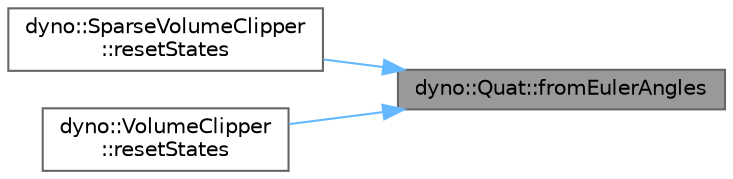 digraph "dyno::Quat::fromEulerAngles"
{
 // LATEX_PDF_SIZE
  bgcolor="transparent";
  edge [fontname=Helvetica,fontsize=10,labelfontname=Helvetica,labelfontsize=10];
  node [fontname=Helvetica,fontsize=10,shape=box,height=0.2,width=0.4];
  rankdir="RL";
  Node1 [id="Node000001",label="dyno::Quat::fromEulerAngles",height=0.2,width=0.4,color="gray40", fillcolor="grey60", style="filled", fontcolor="black",tooltip=" "];
  Node1 -> Node2 [id="edge1_Node000001_Node000002",dir="back",color="steelblue1",style="solid",tooltip=" "];
  Node2 [id="Node000002",label="dyno::SparseVolumeClipper\l::resetStates",height=0.2,width=0.4,color="grey40", fillcolor="white", style="filled",URL="$classdyno_1_1_sparse_volume_clipper.html#af9920d7d1d3e824e0d8e891be0c5663f",tooltip=" "];
  Node1 -> Node3 [id="edge2_Node000001_Node000003",dir="back",color="steelblue1",style="solid",tooltip=" "];
  Node3 [id="Node000003",label="dyno::VolumeClipper\l::resetStates",height=0.2,width=0.4,color="grey40", fillcolor="white", style="filled",URL="$classdyno_1_1_volume_clipper.html#aed0832720a22175900d570a5029166b2",tooltip=" "];
}
